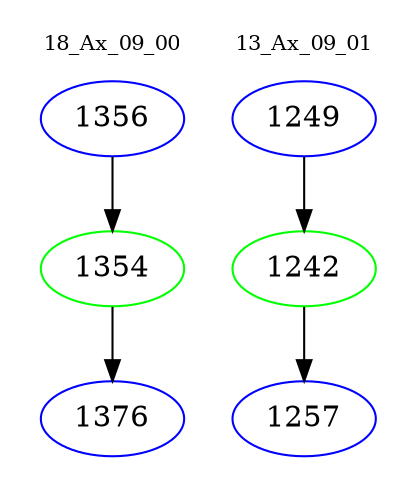 digraph{
subgraph cluster_0 {
color = white
label = "18_Ax_09_00";
fontsize=10;
T0_1356 [label="1356", color="blue"]
T0_1356 -> T0_1354 [color="black"]
T0_1354 [label="1354", color="green"]
T0_1354 -> T0_1376 [color="black"]
T0_1376 [label="1376", color="blue"]
}
subgraph cluster_1 {
color = white
label = "13_Ax_09_01";
fontsize=10;
T1_1249 [label="1249", color="blue"]
T1_1249 -> T1_1242 [color="black"]
T1_1242 [label="1242", color="green"]
T1_1242 -> T1_1257 [color="black"]
T1_1257 [label="1257", color="blue"]
}
}
